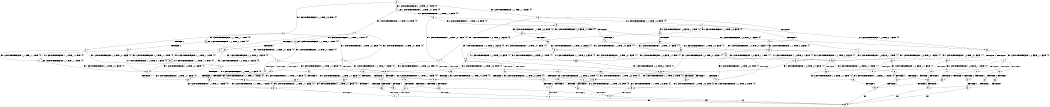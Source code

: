 digraph BCG {
size = "7, 10.5";
center = TRUE;
node [shape = circle];
0 [peripheries = 2];
0 -> 1 [label = "EX !1 !ATOMIC_EXCH_BRANCH (1, +0, TRUE, +0, 1, TRUE) !{0}"];
0 -> 2 [label = "EX !2 !ATOMIC_EXCH_BRANCH (1, +1, TRUE, +0, 3, TRUE) !{0}"];
0 -> 3 [label = "EX !0 !ATOMIC_EXCH_BRANCH (1, +1, TRUE, +1, 1, FALSE) !{0}"];
1 -> 4 [label = "EX !2 !ATOMIC_EXCH_BRANCH (1, +1, TRUE, +0, 3, TRUE) !{0}"];
1 -> 5 [label = "EX !0 !ATOMIC_EXCH_BRANCH (1, +1, TRUE, +1, 1, FALSE) !{0}"];
1 -> 1 [label = "EX !1 !ATOMIC_EXCH_BRANCH (1, +0, TRUE, +0, 1, TRUE) !{0}"];
2 -> 6 [label = "TERMINATE !2"];
2 -> 7 [label = "EX !1 !ATOMIC_EXCH_BRANCH (1, +0, TRUE, +0, 1, FALSE) !{0}"];
2 -> 8 [label = "EX !0 !ATOMIC_EXCH_BRANCH (1, +1, TRUE, +1, 1, TRUE) !{0}"];
3 -> 9 [label = "TERMINATE !0"];
3 -> 10 [label = "EX !1 !ATOMIC_EXCH_BRANCH (1, +0, TRUE, +0, 1, FALSE) !{0}"];
3 -> 11 [label = "EX !2 !ATOMIC_EXCH_BRANCH (1, +1, TRUE, +0, 3, FALSE) !{0}"];
4 -> 12 [label = "TERMINATE !2"];
4 -> 13 [label = "EX !0 !ATOMIC_EXCH_BRANCH (1, +1, TRUE, +1, 1, TRUE) !{0}"];
4 -> 7 [label = "EX !1 !ATOMIC_EXCH_BRANCH (1, +0, TRUE, +0, 1, FALSE) !{0}"];
5 -> 14 [label = "TERMINATE !0"];
5 -> 15 [label = "EX !2 !ATOMIC_EXCH_BRANCH (1, +1, TRUE, +0, 3, FALSE) !{0}"];
5 -> 10 [label = "EX !1 !ATOMIC_EXCH_BRANCH (1, +0, TRUE, +0, 1, FALSE) !{0}"];
6 -> 16 [label = "EX !1 !ATOMIC_EXCH_BRANCH (1, +0, TRUE, +0, 1, FALSE) !{0}"];
6 -> 17 [label = "EX !0 !ATOMIC_EXCH_BRANCH (1, +1, TRUE, +1, 1, TRUE) !{0}"];
7 -> 18 [label = "TERMINATE !1"];
7 -> 19 [label = "TERMINATE !2"];
7 -> 20 [label = "EX !0 !ATOMIC_EXCH_BRANCH (1, +1, TRUE, +1, 1, FALSE) !{0}"];
8 -> 21 [label = "TERMINATE !2"];
8 -> 22 [label = "EX !1 !ATOMIC_EXCH_BRANCH (1, +0, TRUE, +0, 1, FALSE) !{0}"];
8 -> 8 [label = "EX !0 !ATOMIC_EXCH_BRANCH (1, +1, TRUE, +1, 1, TRUE) !{0}"];
9 -> 23 [label = "EX !2 !ATOMIC_EXCH_BRANCH (1, +1, TRUE, +0, 3, FALSE) !{1}"];
9 -> 24 [label = "EX !1 !ATOMIC_EXCH_BRANCH (1, +0, TRUE, +0, 1, FALSE) !{1}"];
10 -> 25 [label = "TERMINATE !1"];
10 -> 26 [label = "TERMINATE !0"];
10 -> 20 [label = "EX !2 !ATOMIC_EXCH_BRANCH (1, +1, TRUE, +0, 3, TRUE) !{0}"];
11 -> 27 [label = "TERMINATE !0"];
11 -> 28 [label = "EX !1 !ATOMIC_EXCH_BRANCH (1, +0, TRUE, +0, 1, FALSE) !{0}"];
11 -> 29 [label = "EX !2 !ATOMIC_EXCH_BRANCH (1, +0, FALSE, +1, 1, TRUE) !{0}"];
12 -> 30 [label = "EX !0 !ATOMIC_EXCH_BRANCH (1, +1, TRUE, +1, 1, TRUE) !{0}"];
12 -> 16 [label = "EX !1 !ATOMIC_EXCH_BRANCH (1, +0, TRUE, +0, 1, FALSE) !{0}"];
13 -> 31 [label = "TERMINATE !2"];
13 -> 22 [label = "EX !1 !ATOMIC_EXCH_BRANCH (1, +0, TRUE, +0, 1, FALSE) !{0}"];
13 -> 13 [label = "EX !0 !ATOMIC_EXCH_BRANCH (1, +1, TRUE, +1, 1, TRUE) !{0}"];
14 -> 32 [label = "EX !2 !ATOMIC_EXCH_BRANCH (1, +1, TRUE, +0, 3, FALSE) !{1}"];
14 -> 24 [label = "EX !1 !ATOMIC_EXCH_BRANCH (1, +0, TRUE, +0, 1, FALSE) !{1}"];
15 -> 33 [label = "TERMINATE !0"];
15 -> 34 [label = "EX !2 !ATOMIC_EXCH_BRANCH (1, +0, FALSE, +1, 1, TRUE) !{0}"];
15 -> 28 [label = "EX !1 !ATOMIC_EXCH_BRANCH (1, +0, TRUE, +0, 1, FALSE) !{0}"];
16 -> 35 [label = "TERMINATE !1"];
16 -> 36 [label = "EX !0 !ATOMIC_EXCH_BRANCH (1, +1, TRUE, +1, 1, FALSE) !{0}"];
17 -> 37 [label = "EX !1 !ATOMIC_EXCH_BRANCH (1, +0, TRUE, +0, 1, FALSE) !{0}"];
17 -> 17 [label = "EX !0 !ATOMIC_EXCH_BRANCH (1, +1, TRUE, +1, 1, TRUE) !{0}"];
18 -> 38 [label = "TERMINATE !2"];
18 -> 39 [label = "EX !0 !ATOMIC_EXCH_BRANCH (1, +1, TRUE, +1, 1, FALSE) !{0}"];
19 -> 35 [label = "TERMINATE !1"];
19 -> 36 [label = "EX !0 !ATOMIC_EXCH_BRANCH (1, +1, TRUE, +1, 1, FALSE) !{0}"];
20 -> 40 [label = "TERMINATE !1"];
20 -> 41 [label = "TERMINATE !2"];
20 -> 42 [label = "TERMINATE !0"];
21 -> 37 [label = "EX !1 !ATOMIC_EXCH_BRANCH (1, +0, TRUE, +0, 1, FALSE) !{0}"];
21 -> 17 [label = "EX !0 !ATOMIC_EXCH_BRANCH (1, +1, TRUE, +1, 1, TRUE) !{0}"];
22 -> 43 [label = "TERMINATE !1"];
22 -> 44 [label = "TERMINATE !2"];
22 -> 20 [label = "EX !0 !ATOMIC_EXCH_BRANCH (1, +1, TRUE, +1, 1, FALSE) !{0}"];
23 -> 45 [label = "EX !1 !ATOMIC_EXCH_BRANCH (1, +0, TRUE, +0, 1, FALSE) !{1}"];
23 -> 46 [label = "EX !2 !ATOMIC_EXCH_BRANCH (1, +0, FALSE, +1, 1, TRUE) !{1}"];
24 -> 47 [label = "TERMINATE !1"];
24 -> 48 [label = "EX !2 !ATOMIC_EXCH_BRANCH (1, +1, TRUE, +0, 3, TRUE) !{1}"];
25 -> 49 [label = "TERMINATE !0"];
25 -> 39 [label = "EX !2 !ATOMIC_EXCH_BRANCH (1, +1, TRUE, +0, 3, TRUE) !{0}"];
26 -> 47 [label = "TERMINATE !1"];
26 -> 48 [label = "EX !2 !ATOMIC_EXCH_BRANCH (1, +1, TRUE, +0, 3, TRUE) !{1}"];
27 -> 45 [label = "EX !1 !ATOMIC_EXCH_BRANCH (1, +0, TRUE, +0, 1, FALSE) !{1}"];
27 -> 46 [label = "EX !2 !ATOMIC_EXCH_BRANCH (1, +0, FALSE, +1, 1, TRUE) !{1}"];
28 -> 50 [label = "TERMINATE !1"];
28 -> 51 [label = "TERMINATE !0"];
28 -> 52 [label = "EX !2 !ATOMIC_EXCH_BRANCH (1, +0, FALSE, +1, 1, FALSE) !{0}"];
29 -> 53 [label = "TERMINATE !0"];
29 -> 54 [label = "EX !1 !ATOMIC_EXCH_BRANCH (1, +0, TRUE, +0, 1, FALSE) !{0}"];
29 -> 11 [label = "EX !2 !ATOMIC_EXCH_BRANCH (1, +1, TRUE, +0, 3, FALSE) !{0}"];
30 -> 37 [label = "EX !1 !ATOMIC_EXCH_BRANCH (1, +0, TRUE, +0, 1, FALSE) !{0}"];
30 -> 30 [label = "EX !0 !ATOMIC_EXCH_BRANCH (1, +1, TRUE, +1, 1, TRUE) !{0}"];
31 -> 37 [label = "EX !1 !ATOMIC_EXCH_BRANCH (1, +0, TRUE, +0, 1, FALSE) !{0}"];
31 -> 30 [label = "EX !0 !ATOMIC_EXCH_BRANCH (1, +1, TRUE, +1, 1, TRUE) !{0}"];
32 -> 55 [label = "EX !2 !ATOMIC_EXCH_BRANCH (1, +0, FALSE, +1, 1, TRUE) !{1}"];
32 -> 45 [label = "EX !1 !ATOMIC_EXCH_BRANCH (1, +0, TRUE, +0, 1, FALSE) !{1}"];
33 -> 55 [label = "EX !2 !ATOMIC_EXCH_BRANCH (1, +0, FALSE, +1, 1, TRUE) !{1}"];
33 -> 45 [label = "EX !1 !ATOMIC_EXCH_BRANCH (1, +0, TRUE, +0, 1, FALSE) !{1}"];
34 -> 56 [label = "TERMINATE !0"];
34 -> 15 [label = "EX !2 !ATOMIC_EXCH_BRANCH (1, +1, TRUE, +0, 3, FALSE) !{0}"];
34 -> 54 [label = "EX !1 !ATOMIC_EXCH_BRANCH (1, +0, TRUE, +0, 1, FALSE) !{0}"];
35 -> 57 [label = "EX !0 !ATOMIC_EXCH_BRANCH (1, +1, TRUE, +1, 1, FALSE) !{0}"];
36 -> 58 [label = "TERMINATE !1"];
36 -> 59 [label = "TERMINATE !0"];
37 -> 60 [label = "TERMINATE !1"];
37 -> 36 [label = "EX !0 !ATOMIC_EXCH_BRANCH (1, +1, TRUE, +1, 1, FALSE) !{0}"];
38 -> 57 [label = "EX !0 !ATOMIC_EXCH_BRANCH (1, +1, TRUE, +1, 1, FALSE) !{0}"];
39 -> 61 [label = "TERMINATE !2"];
39 -> 62 [label = "TERMINATE !0"];
40 -> 61 [label = "TERMINATE !2"];
40 -> 62 [label = "TERMINATE !0"];
41 -> 58 [label = "TERMINATE !1"];
41 -> 59 [label = "TERMINATE !0"];
42 -> 63 [label = "TERMINATE !1"];
42 -> 64 [label = "TERMINATE !2"];
43 -> 65 [label = "TERMINATE !2"];
43 -> 39 [label = "EX !0 !ATOMIC_EXCH_BRANCH (1, +1, TRUE, +1, 1, FALSE) !{0}"];
44 -> 60 [label = "TERMINATE !1"];
44 -> 36 [label = "EX !0 !ATOMIC_EXCH_BRANCH (1, +1, TRUE, +1, 1, FALSE) !{0}"];
45 -> 66 [label = "TERMINATE !1"];
45 -> 67 [label = "EX !2 !ATOMIC_EXCH_BRANCH (1, +0, FALSE, +1, 1, FALSE) !{1}"];
46 -> 68 [label = "EX !1 !ATOMIC_EXCH_BRANCH (1, +0, TRUE, +0, 1, FALSE) !{1}"];
46 -> 23 [label = "EX !2 !ATOMIC_EXCH_BRANCH (1, +1, TRUE, +0, 3, FALSE) !{1}"];
47 -> 69 [label = "EX !2 !ATOMIC_EXCH_BRANCH (1, +1, TRUE, +0, 3, TRUE) !{2}"];
48 -> 63 [label = "TERMINATE !1"];
48 -> 64 [label = "TERMINATE !2"];
49 -> 69 [label = "EX !2 !ATOMIC_EXCH_BRANCH (1, +1, TRUE, +0, 3, TRUE) !{2}"];
50 -> 70 [label = "TERMINATE !0"];
50 -> 71 [label = "EX !2 !ATOMIC_EXCH_BRANCH (1, +0, FALSE, +1, 1, FALSE) !{0}"];
51 -> 66 [label = "TERMINATE !1"];
51 -> 67 [label = "EX !2 !ATOMIC_EXCH_BRANCH (1, +0, FALSE, +1, 1, FALSE) !{1}"];
52 -> 72 [label = "TERMINATE !1"];
52 -> 73 [label = "TERMINATE !2"];
52 -> 74 [label = "TERMINATE !0"];
53 -> 68 [label = "EX !1 !ATOMIC_EXCH_BRANCH (1, +0, TRUE, +0, 1, FALSE) !{1}"];
53 -> 23 [label = "EX !2 !ATOMIC_EXCH_BRANCH (1, +1, TRUE, +0, 3, FALSE) !{1}"];
54 -> 75 [label = "TERMINATE !1"];
54 -> 76 [label = "TERMINATE !0"];
54 -> 20 [label = "EX !2 !ATOMIC_EXCH_BRANCH (1, +1, TRUE, +0, 3, TRUE) !{0}"];
55 -> 32 [label = "EX !2 !ATOMIC_EXCH_BRANCH (1, +1, TRUE, +0, 3, FALSE) !{1}"];
55 -> 68 [label = "EX !1 !ATOMIC_EXCH_BRANCH (1, +0, TRUE, +0, 1, FALSE) !{1}"];
56 -> 32 [label = "EX !2 !ATOMIC_EXCH_BRANCH (1, +1, TRUE, +0, 3, FALSE) !{1}"];
56 -> 68 [label = "EX !1 !ATOMIC_EXCH_BRANCH (1, +0, TRUE, +0, 1, FALSE) !{1}"];
57 -> 77 [label = "TERMINATE !0"];
58 -> 77 [label = "TERMINATE !0"];
59 -> 78 [label = "TERMINATE !1"];
60 -> 57 [label = "EX !0 !ATOMIC_EXCH_BRANCH (1, +1, TRUE, +1, 1, FALSE) !{0}"];
61 -> 77 [label = "TERMINATE !0"];
62 -> 79 [label = "TERMINATE !2"];
63 -> 79 [label = "TERMINATE !2"];
64 -> 78 [label = "TERMINATE !1"];
65 -> 57 [label = "EX !0 !ATOMIC_EXCH_BRANCH (1, +1, TRUE, +1, 1, FALSE) !{0}"];
66 -> 80 [label = "EX !2 !ATOMIC_EXCH_BRANCH (1, +0, FALSE, +1, 1, FALSE) !{2}"];
67 -> 81 [label = "TERMINATE !1"];
67 -> 82 [label = "TERMINATE !2"];
68 -> 83 [label = "TERMINATE !1"];
68 -> 48 [label = "EX !2 !ATOMIC_EXCH_BRANCH (1, +1, TRUE, +0, 3, TRUE) !{1}"];
69 -> 79 [label = "TERMINATE !2"];
70 -> 80 [label = "EX !2 !ATOMIC_EXCH_BRANCH (1, +0, FALSE, +1, 1, FALSE) !{2}"];
71 -> 84 [label = "TERMINATE !2"];
71 -> 85 [label = "TERMINATE !0"];
72 -> 84 [label = "TERMINATE !2"];
72 -> 85 [label = "TERMINATE !0"];
73 -> 86 [label = "TERMINATE !1"];
73 -> 87 [label = "TERMINATE !0"];
74 -> 81 [label = "TERMINATE !1"];
74 -> 82 [label = "TERMINATE !2"];
75 -> 88 [label = "TERMINATE !0"];
75 -> 39 [label = "EX !2 !ATOMIC_EXCH_BRANCH (1, +1, TRUE, +0, 3, TRUE) !{0}"];
76 -> 83 [label = "TERMINATE !1"];
76 -> 48 [label = "EX !2 !ATOMIC_EXCH_BRANCH (1, +1, TRUE, +0, 3, TRUE) !{1}"];
77 -> 89 [label = "exit"];
78 -> 89 [label = "exit"];
79 -> 89 [label = "exit"];
80 -> 90 [label = "TERMINATE !2"];
81 -> 90 [label = "TERMINATE !2"];
82 -> 91 [label = "TERMINATE !1"];
83 -> 69 [label = "EX !2 !ATOMIC_EXCH_BRANCH (1, +1, TRUE, +0, 3, TRUE) !{2}"];
84 -> 92 [label = "TERMINATE !0"];
85 -> 90 [label = "TERMINATE !2"];
86 -> 92 [label = "TERMINATE !0"];
87 -> 91 [label = "TERMINATE !1"];
88 -> 69 [label = "EX !2 !ATOMIC_EXCH_BRANCH (1, +1, TRUE, +0, 3, TRUE) !{2}"];
90 -> 89 [label = "exit"];
91 -> 89 [label = "exit"];
92 -> 89 [label = "exit"];
}
